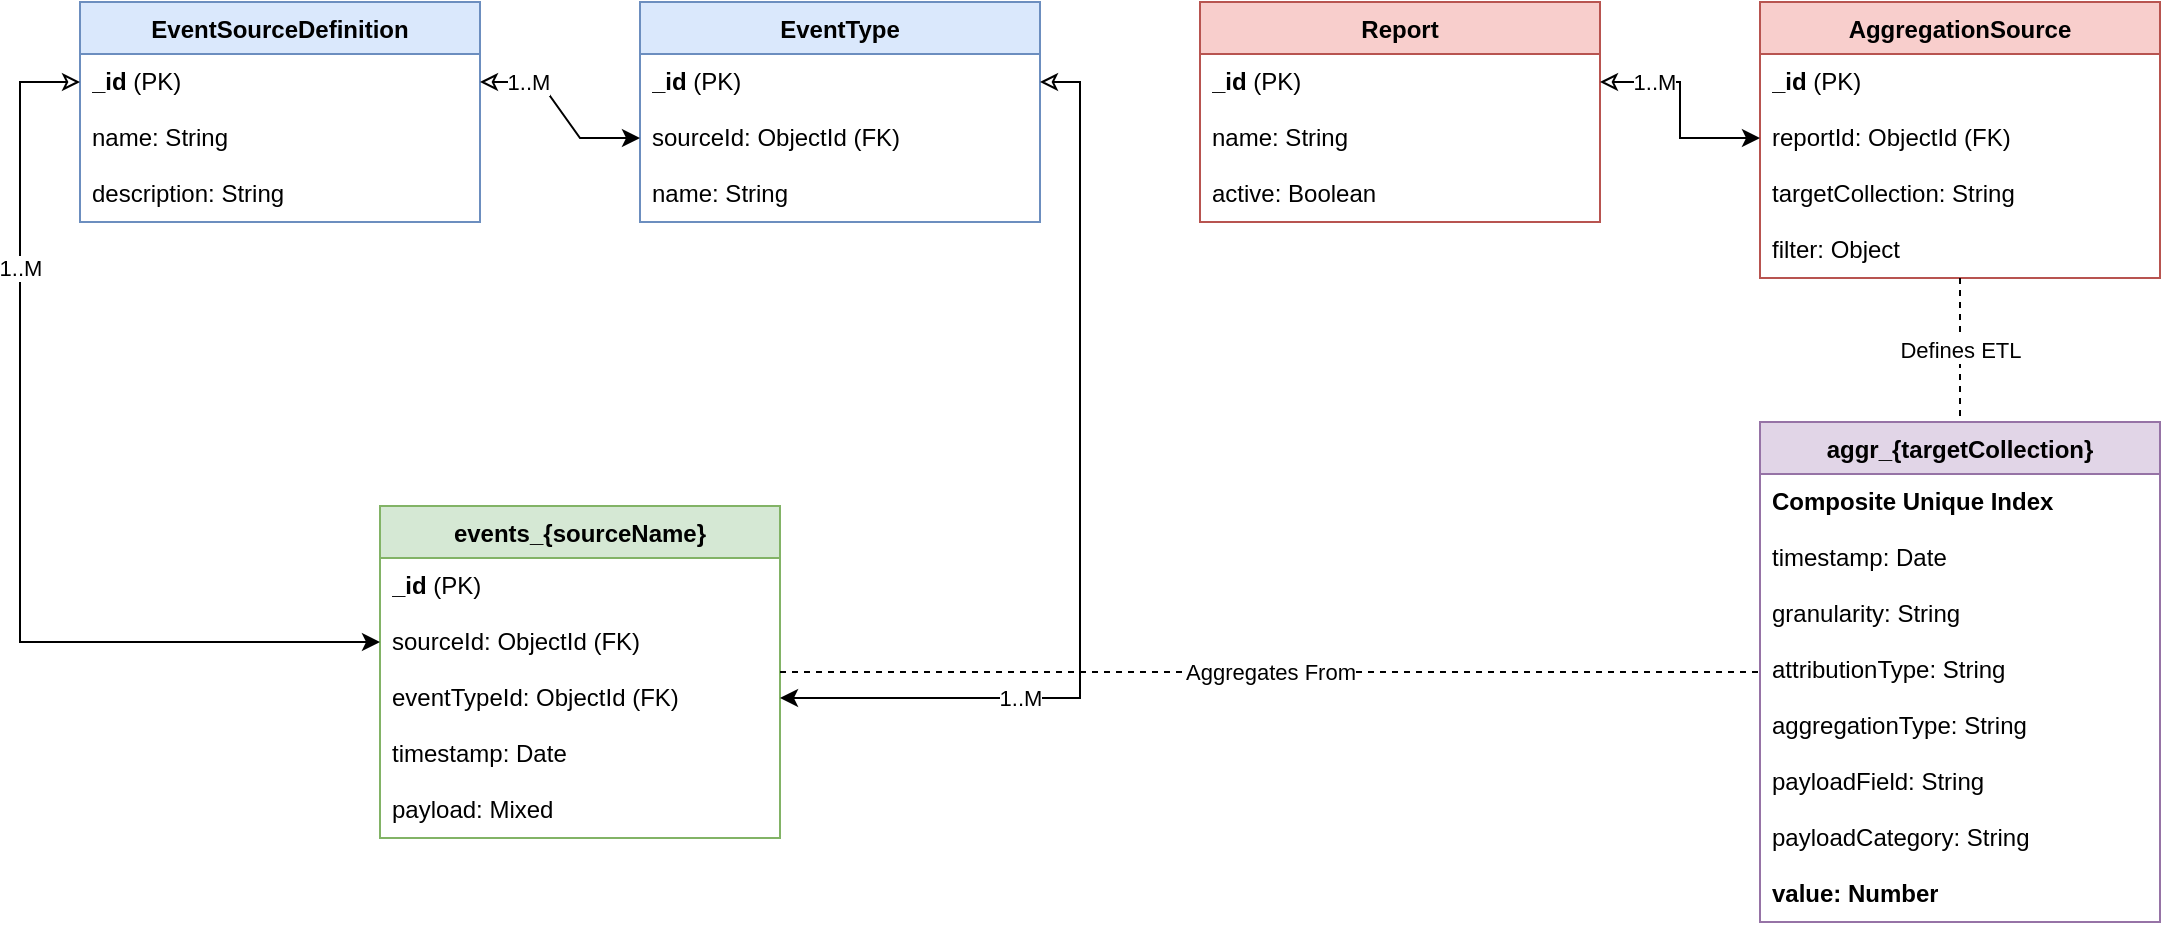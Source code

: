 <mxfile>
    <diagram name="Quant DB Schema" id="D5-f6_g-h7_i-j8_k">
        <mxGraphModel dx="1523" dy="1168" grid="1" gridSize="10" guides="1" tooltips="1" connect="1" arrows="1" fold="1" page="1" pageScale="1" pageWidth="1200" pageHeight="900" math="0" shadow="0">
            <root>
                <mxCell id="0"/>
                <mxCell id="1" parent="0"/>
                <mxCell id="header-EventSourceDefinition" value="EventSourceDefinition" style="swimlane;fontStyle=1;align=center;verticalAlign=top;childLayout=stackLayout;horizontal=1;startSize=26;horizontalStack=0;resizeParent=1;resizeParentMax=0;resizeLast=0;collapsible=0;marginBottom=0;whiteSpace=wrap;html=1;fillColor=#dae8fc;strokeColor=#6c8ebf;" parent="1" vertex="1">
                    <mxGeometry x="40" y="40" width="200" height="110" as="geometry"/>
                </mxCell>
                <mxCell id="field-esd-id" value="&lt;b&gt;_id&lt;/b&gt; (PK)" style="text;strokeColor=none;fillColor=none;align=left;verticalAlign=top;spacingLeft=4;spacingRight=4;overflow=hidden;rotatable=0;points=[[0,0.5],[1,0.5]];portConstraint=eastwest;whiteSpace=wrap;html=1;" parent="header-EventSourceDefinition" vertex="1">
                    <mxGeometry y="26" width="200" height="28" as="geometry"/>
                </mxCell>
                <mxCell id="field-esd-name" value="name: String" style="text;strokeColor=none;fillColor=none;align=left;verticalAlign=top;spacingLeft=4;spacingRight=4;overflow=hidden;rotatable=0;points=[[0,0.5],[1,0.5]];portConstraint=eastwest;whiteSpace=wrap;html=1;" parent="header-EventSourceDefinition" vertex="1">
                    <mxGeometry y="54" width="200" height="28" as="geometry"/>
                </mxCell>
                <mxCell id="field-esd-desc" value="description: String" style="text;strokeColor=none;fillColor=none;align=left;verticalAlign=top;spacingLeft=4;spacingRight=4;overflow=hidden;rotatable=0;points=[[0,0.5],[1,0.5]];portConstraint=eastwest;whiteSpace=wrap;html=1;" parent="header-EventSourceDefinition" vertex="1">
                    <mxGeometry y="82" width="200" height="28" as="geometry"/>
                </mxCell>
                <mxCell id="header-EventType" value="EventType" style="swimlane;fontStyle=1;align=center;verticalAlign=top;childLayout=stackLayout;horizontal=1;startSize=26;horizontalStack=0;resizeParent=1;resizeParentMax=0;resizeLast=0;collapsible=0;marginBottom=0;whiteSpace=wrap;html=1;fillColor=#dae8fc;strokeColor=#6c8ebf;" parent="1" vertex="1">
                    <mxGeometry x="320" y="40" width="200" height="110" as="geometry"/>
                </mxCell>
                <mxCell id="field-et-id" value="&lt;b&gt;_id&lt;/b&gt; (PK)" style="text;strokeColor=none;fillColor=none;align=left;verticalAlign=top;spacingLeft=4;spacingRight=4;overflow=hidden;rotatable=0;points=[[0,0.5],[1,0.5]];portConstraint=eastwest;whiteSpace=wrap;html=1;" parent="header-EventType" vertex="1">
                    <mxGeometry y="26" width="200" height="28" as="geometry"/>
                </mxCell>
                <mxCell id="field-et-sourceId" value="sourceId: ObjectId (FK)" style="text;strokeColor=none;fillColor=none;align=left;verticalAlign=top;spacingLeft=4;spacingRight=4;overflow=hidden;rotatable=0;points=[[0,0.5],[1,0.5]];portConstraint=eastwest;whiteSpace=wrap;html=1;" parent="header-EventType" vertex="1">
                    <mxGeometry y="54" width="200" height="28" as="geometry"/>
                </mxCell>
                <mxCell id="field-et-name" value="name: String" style="text;strokeColor=none;fillColor=none;align=left;verticalAlign=top;spacingLeft=4;spacingRight=4;overflow=hidden;rotatable=0;points=[[0,0.5],[1,0.5]];portConstraint=eastwest;whiteSpace=wrap;html=1;" parent="header-EventType" vertex="1">
                    <mxGeometry y="82" width="200" height="28" as="geometry"/>
                </mxCell>
                <mxCell id="header-Events" value="events_{sourceName}" style="swimlane;fontStyle=1;align=center;verticalAlign=top;childLayout=stackLayout;horizontal=1;startSize=26;horizontalStack=0;resizeParent=1;resizeParentMax=0;resizeLast=0;collapsible=0;marginBottom=0;whiteSpace=wrap;html=1;fillColor=#d5e8d4;strokeColor=#82b366;" parent="1" vertex="1">
                    <mxGeometry x="190" y="292" width="200" height="166" as="geometry"/>
                </mxCell>
                <mxCell id="field-ev-id" value="&lt;b&gt;_id&lt;/b&gt; (PK)" style="text;strokeColor=none;fillColor=none;align=left;verticalAlign=top;spacingLeft=4;spacingRight=4;overflow=hidden;rotatable=0;points=[[0,0.5],[1,0.5]];portConstraint=eastwest;whiteSpace=wrap;html=1;" parent="header-Events" vertex="1">
                    <mxGeometry y="26" width="200" height="28" as="geometry"/>
                </mxCell>
                <mxCell id="field-ev-sourceId" value="sourceId: ObjectId (FK)" style="text;strokeColor=none;fillColor=none;align=left;verticalAlign=top;spacingLeft=4;spacingRight=4;overflow=hidden;rotatable=0;points=[[0,0.5],[1,0.5]];portConstraint=eastwest;whiteSpace=wrap;html=1;" parent="header-Events" vertex="1">
                    <mxGeometry y="54" width="200" height="28" as="geometry"/>
                </mxCell>
                <mxCell id="field-ev-eventTypeId" value="eventTypeId: ObjectId (FK)" style="text;strokeColor=none;fillColor=none;align=left;verticalAlign=top;spacingLeft=4;spacingRight=4;overflow=hidden;rotatable=0;points=[[0,0.5],[1,0.5]];portConstraint=eastwest;whiteSpace=wrap;html=1;" parent="header-Events" vertex="1">
                    <mxGeometry y="82" width="200" height="28" as="geometry"/>
                </mxCell>
                <mxCell id="field-ev-timestamp" value="timestamp: Date" style="text;strokeColor=none;fillColor=none;align=left;verticalAlign=top;spacingLeft=4;spacingRight=4;overflow=hidden;rotatable=0;points=[[0,0.5],[1,0.5]];portConstraint=eastwest;whiteSpace=wrap;html=1;" parent="header-Events" vertex="1">
                    <mxGeometry y="110" width="200" height="28" as="geometry"/>
                </mxCell>
                <mxCell id="field-ev-payload" value="payload: Mixed" style="text;strokeColor=none;fillColor=none;align=left;verticalAlign=top;spacingLeft=4;spacingRight=4;overflow=hidden;rotatable=0;points=[[0,0.5],[1,0.5]];portConstraint=eastwest;whiteSpace=wrap;html=1;" parent="header-Events" vertex="1">
                    <mxGeometry y="138" width="200" height="28" as="geometry"/>
                </mxCell>
                <mxCell id="rel-esd-et" value="" style="endArrow=classic;startArrow=classic;html=1;rounded=0;exitX=1;exitY=0.5;exitDx=0;exitDy=0;entryX=0;entryY=0.5;entryDx=0;entryDy=0;endFill=1;startFill=0;" parent="1" source="field-esd-id" target="field-et-sourceId" edge="1">
                    <mxGeometry width="50" height="50" relative="1" as="geometry">
                        <mxPoint x="240" y="95" as="sourcePoint"/>
                        <mxPoint x="320" y="95" as="targetPoint"/>
                        <Array as="points">
                            <mxPoint x="270" y="80"/>
                            <mxPoint x="290" y="108"/>
                        </Array>
                    </mxGeometry>
                </mxCell>
                <mxCell id="label-esd-et" value="1..M" style="edgeLabel;html=1;align=center;verticalAlign=middle;resizable=0;points=[];" parent="rel-esd-et" vertex="1" connectable="0">
                    <mxGeometry x="-0.5" relative="1" as="geometry">
                        <mxPoint as="offset"/>
                    </mxGeometry>
                </mxCell>
                <mxCell id="rel-esd-ev" value="" style="endArrow=classic;startArrow=classic;html=1;rounded=0;endFill=1;startFill=0;entryX=0;entryY=0.5;entryDx=0;entryDy=0;exitX=0;exitY=0.5;exitDx=0;exitDy=0;" parent="1" source="field-esd-id" target="field-ev-sourceId" edge="1">
                    <mxGeometry width="50" height="50" relative="1" as="geometry">
                        <mxPoint x="20" y="70" as="sourcePoint"/>
                        <mxPoint x="140" y="420" as="targetPoint"/>
                        <Array as="points">
                            <mxPoint x="10" y="80"/>
                            <mxPoint x="10" y="360"/>
                        </Array>
                    </mxGeometry>
                </mxCell>
                <mxCell id="label-esd-ev" value="1..M" style="edgeLabel;html=1;align=center;verticalAlign=middle;resizable=0;points=[];" parent="rel-esd-ev" vertex="1" connectable="0">
                    <mxGeometry x="-0.5" relative="1" as="geometry">
                        <mxPoint as="offset"/>
                    </mxGeometry>
                </mxCell>
                <mxCell id="rel-et-ev" value="" style="endArrow=classic;startArrow=classic;html=1;rounded=0;exitX=1;exitY=0.5;exitDx=0;exitDy=0;endFill=1;startFill=0;entryX=1;entryY=0.5;entryDx=0;entryDy=0;" parent="1" source="field-et-id" target="field-ev-eventTypeId" edge="1">
                    <mxGeometry width="50" height="50" relative="1" as="geometry">
                        <mxPoint x="540" y="94" as="sourcePoint"/>
                        <mxPoint x="510" y="388" as="targetPoint"/>
                        <Array as="points">
                            <mxPoint x="540" y="80"/>
                            <mxPoint x="540" y="388"/>
                        </Array>
                    </mxGeometry>
                </mxCell>
                <mxCell id="label-et-ev" value="1..M" style="edgeLabel;html=1;align=center;verticalAlign=middle;resizable=0;points=[];" parent="rel-et-ev" vertex="1" connectable="0">
                    <mxGeometry x="0.5" relative="1" as="geometry">
                        <mxPoint as="offset"/>
                    </mxGeometry>
                </mxCell>
                <mxCell id="header-Report" value="Report" style="swimlane;fontStyle=1;align=center;verticalAlign=top;childLayout=stackLayout;horizontal=1;startSize=26;horizontalStack=0;resizeParent=1;resizeParentMax=0;resizeLast=0;collapsible=0;marginBottom=0;whiteSpace=wrap;html=1;fillColor=#f8cecc;strokeColor=#b85450;" parent="1" vertex="1">
                    <mxGeometry x="600" y="40" width="200" height="110" as="geometry"/>
                </mxCell>
                <mxCell id="field-r-id" value="&lt;b&gt;_id&lt;/b&gt; (PK)" style="text;strokeColor=none;fillColor=none;align=left;verticalAlign=top;spacingLeft=4;spacingRight=4;overflow=hidden;rotatable=0;points=[[0,0.5],[1,0.5]];portConstraint=eastwest;whiteSpace=wrap;html=1;" parent="header-Report" vertex="1">
                    <mxGeometry y="26" width="200" height="28" as="geometry"/>
                </mxCell>
                <mxCell id="field-r-name" value="name: String" style="text;strokeColor=none;fillColor=none;align=left;verticalAlign=top;spacingLeft=4;spacingRight=4;overflow=hidden;rotatable=0;points=[[0,0.5],[1,0.5]];portConstraint=eastwest;whiteSpace=wrap;html=1;" parent="header-Report" vertex="1">
                    <mxGeometry y="54" width="200" height="28" as="geometry"/>
                </mxCell>
                <mxCell id="field-r-active" value="active: Boolean" style="text;strokeColor=none;fillColor=none;align=left;verticalAlign=top;spacingLeft=4;spacingRight=4;overflow=hidden;rotatable=0;points=[[0,0.5],[1,0.5]];portConstraint=eastwest;whiteSpace=wrap;html=1;" parent="header-Report" vertex="1">
                    <mxGeometry y="82" width="200" height="28" as="geometry"/>
                </mxCell>
                <mxCell id="header-AggregationSource" value="AggregationSource" style="swimlane;fontStyle=1;align=center;verticalAlign=top;childLayout=stackLayout;horizontal=1;startSize=26;horizontalStack=0;resizeParent=1;resizeParentMax=0;resizeLast=0;collapsible=0;marginBottom=0;whiteSpace=wrap;html=1;fillColor=#f8cecc;strokeColor=#b85450;" parent="1" vertex="1">
                    <mxGeometry x="880" y="40" width="200" height="138" as="geometry"/>
                </mxCell>
                <mxCell id="field-as-id" value="&lt;b&gt;_id&lt;/b&gt; (PK)" style="text;strokeColor=none;fillColor=none;align=left;verticalAlign=top;spacingLeft=4;spacingRight=4;overflow=hidden;rotatable=0;points=[[0,0.5],[1,0.5]];portConstraint=eastwest;whiteSpace=wrap;html=1;" parent="header-AggregationSource" vertex="1">
                    <mxGeometry y="26" width="200" height="28" as="geometry"/>
                </mxCell>
                <mxCell id="field-as-reportId" value="reportId: ObjectId (FK)" style="text;strokeColor=none;fillColor=none;align=left;verticalAlign=top;spacingLeft=4;spacingRight=4;overflow=hidden;rotatable=0;points=[[0,0.5],[1,0.5]];portConstraint=eastwest;whiteSpace=wrap;html=1;" parent="header-AggregationSource" vertex="1">
                    <mxGeometry y="54" width="200" height="28" as="geometry"/>
                </mxCell>
                <mxCell id="field-as-target" value="targetCollection: String" style="text;strokeColor=none;fillColor=none;align=left;verticalAlign=top;spacingLeft=4;spacingRight=4;overflow=hidden;rotatable=0;points=[[0,0.5],[1,0.5]];portConstraint=eastwest;whiteSpace=wrap;html=1;" parent="header-AggregationSource" vertex="1">
                    <mxGeometry y="82" width="200" height="28" as="geometry"/>
                </mxCell>
                <mxCell id="field-as-filter" value="filter: Object" style="text;strokeColor=none;fillColor=none;align=left;verticalAlign=top;spacingLeft=4;spacingRight=4;overflow=hidden;rotatable=0;points=[[0,0.5],[1,0.5]];portConstraint=eastwest;whiteSpace=wrap;html=1;" parent="header-AggregationSource" vertex="1">
                    <mxGeometry y="110" width="200" height="28" as="geometry"/>
                </mxCell>
                <mxCell id="rel-r-as" value="" style="endArrow=classic;startArrow=classic;html=1;rounded=0;exitX=1;exitY=0.5;exitDx=0;exitDy=0;entryX=0;entryY=0.5;entryDx=0;entryDy=0;endFill=1;startFill=0;" parent="1" source="field-r-id" target="field-as-reportId" edge="1">
                    <mxGeometry width="50" height="50" relative="1" as="geometry">
                        <mxPoint x="800" y="95" as="sourcePoint"/>
                        <mxPoint x="880" y="95" as="targetPoint"/>
                        <Array as="points">
                            <mxPoint x="840" y="80"/>
                            <mxPoint x="840" y="108"/>
                        </Array>
                    </mxGeometry>
                </mxCell>
                <mxCell id="label-r-as" value="1..M" style="edgeLabel;html=1;align=center;verticalAlign=middle;resizable=0;points=[];" parent="rel-r-as" vertex="1" connectable="0">
                    <mxGeometry x="-0.5" relative="1" as="geometry">
                        <mxPoint as="offset"/>
                    </mxGeometry>
                </mxCell>
                <mxCell id="header-Aggregates" value="aggr_{targetCollection}" style="swimlane;fontStyle=1;align=center;verticalAlign=top;childLayout=stackLayout;horizontal=1;startSize=26;horizontalStack=0;resizeParent=1;resizeParentMax=0;resizeLast=0;collapsible=0;marginBottom=0;whiteSpace=wrap;html=1;fillColor=#e1d5e7;strokeColor=#9673a6;" parent="1" vertex="1">
                    <mxGeometry x="880" y="250" width="200" height="250" as="geometry"/>
                </mxCell>
                <mxCell id="field-agg-id" value="&lt;b&gt;Composite Unique Index&lt;/b&gt;" style="text;strokeColor=none;fillColor=none;align=left;verticalAlign=top;spacingLeft=4;spacingRight=4;overflow=hidden;rotatable=0;points=[[0,0.5],[1,0.5]];portConstraint=eastwest;whiteSpace=wrap;html=1;" parent="header-Aggregates" vertex="1">
                    <mxGeometry y="26" width="200" height="28" as="geometry"/>
                </mxCell>
                <mxCell id="field-agg-timestamp" value="timestamp: Date" style="text;strokeColor=none;fillColor=none;align=left;verticalAlign=top;spacingLeft=4;spacingRight=4;overflow=hidden;rotatable=0;points=[[0,0.5],[1,0.5]];portConstraint=eastwest;whiteSpace=wrap;html=1;" parent="header-Aggregates" vertex="1">
                    <mxGeometry y="54" width="200" height="28" as="geometry"/>
                </mxCell>
                <mxCell id="field-agg-granularity" value="granularity: String" style="text;strokeColor=none;fillColor=none;align=left;verticalAlign=top;spacingLeft=4;spacingRight=4;overflow=hidden;rotatable=0;points=[[0,0.5],[1,0.5]];portConstraint=eastwest;whiteSpace=wrap;html=1;" parent="header-Aggregates" vertex="1">
                    <mxGeometry y="82" width="200" height="28" as="geometry"/>
                </mxCell>
                <mxCell id="field-agg-attr" value="attributionType: String" style="text;strokeColor=none;fillColor=none;align=left;verticalAlign=top;spacingLeft=4;spacingRight=4;overflow=hidden;rotatable=0;points=[[0,0.5],[1,0.5]];portConstraint=eastwest;whiteSpace=wrap;html=1;" parent="header-Aggregates" vertex="1">
                    <mxGeometry y="110" width="200" height="28" as="geometry"/>
                </mxCell>
                <mxCell id="field-agg-aggtype" value="aggregationType: String" style="text;strokeColor=none;fillColor=none;align=left;verticalAlign=top;spacingLeft=4;spacingRight=4;overflow=hidden;rotatable=0;points=[[0,0.5],[1,0.5]];portConstraint=eastwest;whiteSpace=wrap;html=1;" parent="header-Aggregates" vertex="1">
                    <mxGeometry y="138" width="200" height="28" as="geometry"/>
                </mxCell>
                <mxCell id="field-agg-field" value="payloadField: String" style="text;strokeColor=none;fillColor=none;align=left;verticalAlign=top;spacingLeft=4;spacingRight=4;overflow=hidden;rotatable=0;points=[[0,0.5],[1,0.5]];portConstraint=eastwest;whiteSpace=wrap;html=1;" parent="header-Aggregates" vertex="1">
                    <mxGeometry y="166" width="200" height="28" as="geometry"/>
                </mxCell>
                <mxCell id="field-agg-category" value="payloadCategory: String" style="text;strokeColor=none;fillColor=none;align=left;verticalAlign=top;spacingLeft=4;spacingRight=4;overflow=hidden;rotatable=0;points=[[0,0.5],[1,0.5]];portConstraint=eastwest;whiteSpace=wrap;html=1;" parent="header-Aggregates" vertex="1">
                    <mxGeometry y="194" width="200" height="28" as="geometry"/>
                </mxCell>
                <mxCell id="field-agg-value" value="&lt;b&gt;value: Number&lt;/b&gt;" style="text;strokeColor=none;fillColor=none;align=left;verticalAlign=top;spacingLeft=4;spacingRight=4;overflow=hidden;rotatable=0;points=[[0,0.5],[1,0.5]];portConstraint=eastwest;whiteSpace=wrap;html=1;" parent="header-Aggregates" vertex="1">
                    <mxGeometry y="222" width="200" height="28" as="geometry"/>
                </mxCell>
                <mxCell id="rel-as-agg" value="Defines ETL" style="endArrow=none;dashed=1;html=1;rounded=0;exitX=0.5;exitY=1;exitDx=0;exitDy=0;entryX=0.5;entryY=0;entryDx=0;entryDy=0;" parent="1" source="header-AggregationSource" target="header-Aggregates" edge="1">
                    <mxGeometry width="50" height="50" relative="1" as="geometry">
                        <mxPoint x="980" y="178" as="sourcePoint"/>
                        <mxPoint x="840" y="200" as="targetPoint"/>
                    </mxGeometry>
                </mxCell>
                <mxCell id="rel-ev-agg" value="Aggregates From" style="endArrow=none;dashed=1;html=1;rounded=0;exitX=1;exitY=0.5;exitDx=0;exitDy=0;entryX=0;entryY=0.5;entryDx=0;entryDy=0;" parent="1" source="header-Events" target="header-Aggregates" edge="1">
                    <mxGeometry width="50" height="50" relative="1" as="geometry">
                        <mxPoint x="380" y="283" as="sourcePoint"/>
                        <mxPoint x="740" y="283" as="targetPoint"/>
                    </mxGeometry>
                </mxCell>
            </root>
        </mxGraphModel>
    </diagram>
</mxfile>